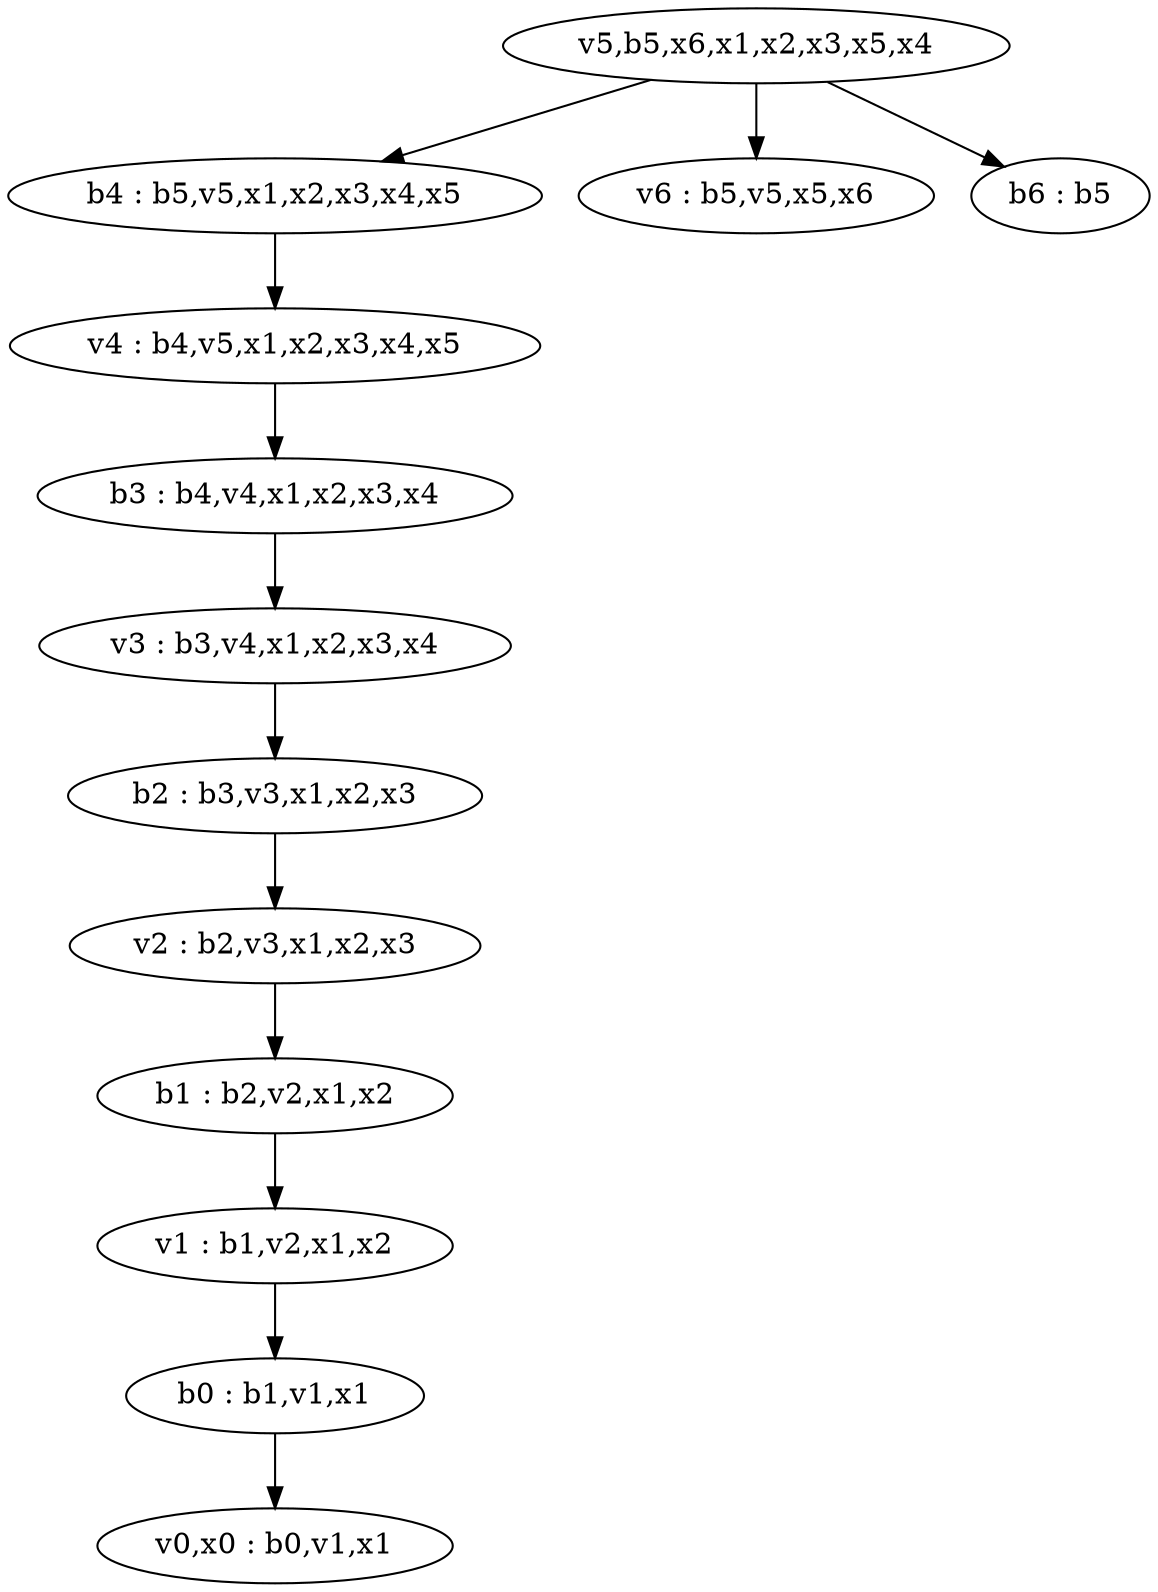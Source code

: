 digraph G{
25[label="v5,b5,x6,x1,x2,x3,x5,x4"];
25->26
26[label="b4 : b5,v5,x1,x2,x3,x4,x5"];
26->27
27[label="v4 : b4,v5,x1,x2,x3,x4,x5"];
27->28
28[label="b3 : b4,v4,x1,x2,x3,x4"];
28->29
29[label="v3 : b3,v4,x1,x2,x3,x4"];
29->30
30[label="b2 : b3,v3,x1,x2,x3"];
30->31
31[label="v2 : b2,v3,x1,x2,x3"];
31->32
32[label="b1 : b2,v2,x1,x2"];
32->33
33[label="v1 : b1,v2,x1,x2"];
33->34
34[label="b0 : b1,v1,x1"];
34->35
35[label="v0,x0 : b0,v1,x1"];
25->36
36[label="v6 : b5,v5,x5,x6"];
25->37
37[label="b6 : b5"];
}